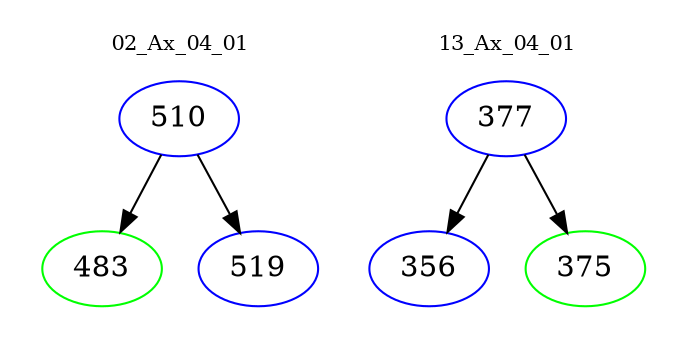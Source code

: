 digraph{
subgraph cluster_0 {
color = white
label = "02_Ax_04_01";
fontsize=10;
T0_510 [label="510", color="blue"]
T0_510 -> T0_483 [color="black"]
T0_483 [label="483", color="green"]
T0_510 -> T0_519 [color="black"]
T0_519 [label="519", color="blue"]
}
subgraph cluster_1 {
color = white
label = "13_Ax_04_01";
fontsize=10;
T1_377 [label="377", color="blue"]
T1_377 -> T1_356 [color="black"]
T1_356 [label="356", color="blue"]
T1_377 -> T1_375 [color="black"]
T1_375 [label="375", color="green"]
}
}
